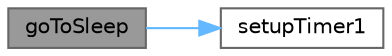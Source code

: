 digraph "goToSleep"
{
 // INTERACTIVE_SVG=YES
 // LATEX_PDF_SIZE
  bgcolor="transparent";
  edge [fontname=Helvetica,fontsize=10,labelfontname=Helvetica,labelfontsize=10];
  node [fontname=Helvetica,fontsize=10,shape=box,height=0.2,width=0.4];
  rankdir="LR";
  Node1 [id="Node000001",label="goToSleep",height=0.2,width=0.4,color="gray40", fillcolor="grey60", style="filled", fontcolor="black",tooltip="Postavlja mikrokontroler u sleep mode do pojave prekida."];
  Node1 -> Node2 [id="edge1_Node000001_Node000002",color="steelblue1",style="solid",tooltip=" "];
  Node2 [id="Node000002",label="setupTimer1",height=0.2,width=0.4,color="grey40", fillcolor="white", style="filled",URL="$da/d98/sketch_8ino.html#a981b87d0c9e1ef208cec4db7dcb6f10b",tooltip="Konfigurira Timer1 za buđenje nakon ~8 sekundi."];
}
